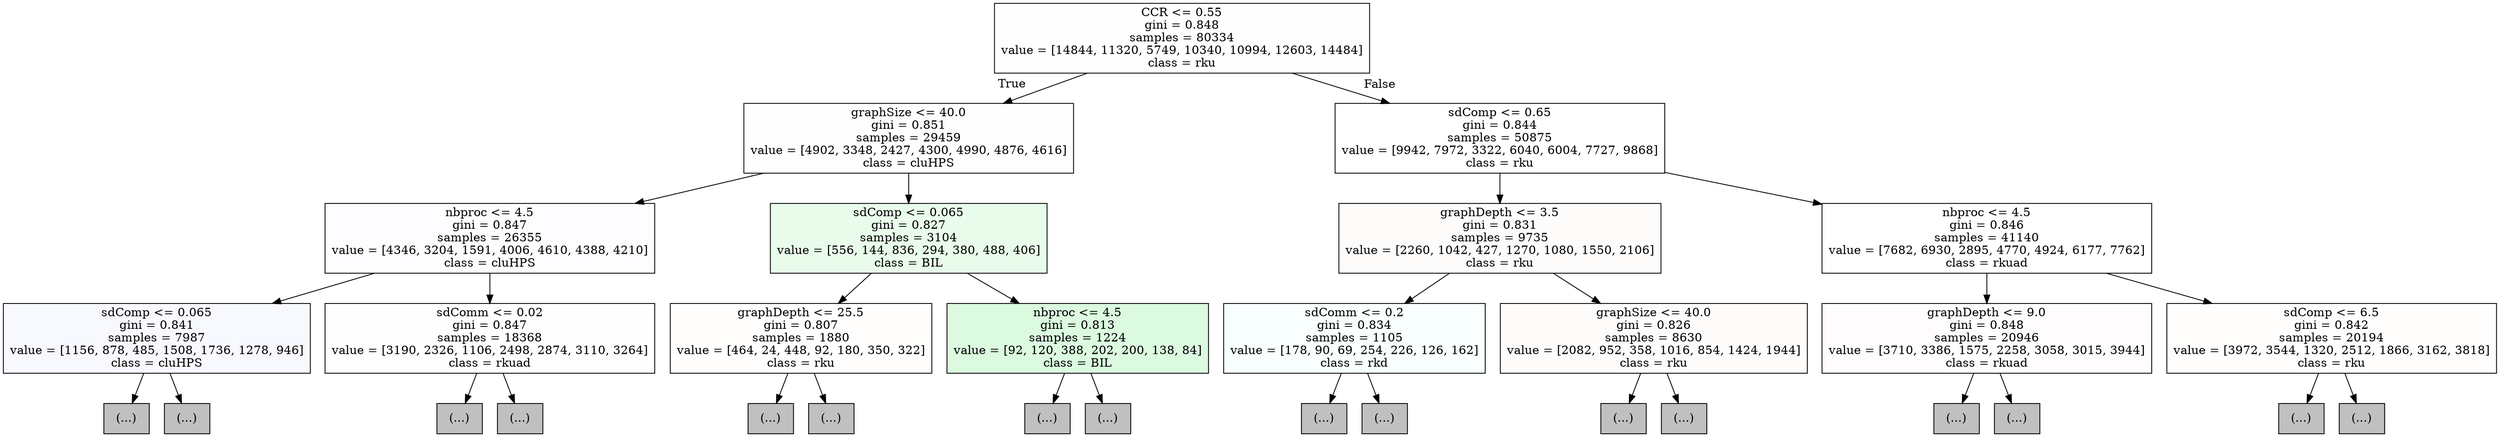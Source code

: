 digraph Tree {
node [shape=box, style="filled", color="black"] ;
0 [label="CCR <= 0.55\ngini = 0.848\nsamples = 80334\nvalue = [14844, 11320, 5749, 10340, 10994, 12603, 14484]\nclass = rku", fillcolor="#fffefe"] ;
1 [label="graphSize <= 40.0\ngini = 0.851\nsamples = 29459\nvalue = [4902, 3348, 2427, 4300, 4990, 4876, 4616]\nclass = cluHPS", fillcolor="#fefeff"] ;
0 -> 1 [labeldistance=2.5, labelangle=45, headlabel="True"] ;
2 [label="nbproc <= 4.5\ngini = 0.847\nsamples = 26355\nvalue = [4346, 3204, 1591, 4006, 4610, 4388, 4210]\nclass = cluHPS", fillcolor="#fdfdff"] ;
1 -> 2 ;
3 [label="sdComp <= 0.065\ngini = 0.841\nsamples = 7987\nvalue = [1156, 878, 485, 1508, 1736, 1278, 946]\nclass = cluHPS", fillcolor="#f8f9fe"] ;
2 -> 3 ;
4 [label="(...)", fillcolor="#C0C0C0"] ;
3 -> 4 ;
51 [label="(...)", fillcolor="#C0C0C0"] ;
3 -> 51 ;
74 [label="sdComm <= 0.02\ngini = 0.847\nsamples = 18368\nvalue = [3190, 2326, 1106, 2498, 2874, 3110, 3264]\nclass = rkuad", fillcolor="#fffefe"] ;
2 -> 74 ;
75 [label="(...)", fillcolor="#C0C0C0"] ;
74 -> 75 ;
98 [label="(...)", fillcolor="#C0C0C0"] ;
74 -> 98 ;
145 [label="sdComp <= 0.065\ngini = 0.827\nsamples = 3104\nvalue = [556, 144, 836, 294, 380, 488, 406]\nclass = BIL", fillcolor="#e9fceb"] ;
1 -> 145 ;
146 [label="graphDepth <= 25.5\ngini = 0.807\nsamples = 1880\nvalue = [464, 24, 448, 92, 180, 350, 322]\nclass = rku", fillcolor="#fffefd"] ;
145 -> 146 ;
147 [label="(...)", fillcolor="#C0C0C0"] ;
146 -> 147 ;
208 [label="(...)", fillcolor="#C0C0C0"] ;
146 -> 208 ;
231 [label="nbproc <= 4.5\ngini = 0.813\nsamples = 1224\nvalue = [92, 120, 388, 202, 200, 138, 84]\nclass = BIL", fillcolor="#dbfadf"] ;
145 -> 231 ;
232 [label="(...)", fillcolor="#C0C0C0"] ;
231 -> 232 ;
255 [label="(...)", fillcolor="#C0C0C0"] ;
231 -> 255 ;
278 [label="sdComp <= 0.65\ngini = 0.844\nsamples = 50875\nvalue = [9942, 7972, 3322, 6040, 6004, 7727, 9868]\nclass = rku", fillcolor="#ffffff"] ;
0 -> 278 [labeldistance=2.5, labelangle=-45, headlabel="False"] ;
279 [label="graphDepth <= 3.5\ngini = 0.831\nsamples = 9735\nvalue = [2260, 1042, 427, 1270, 1080, 1550, 2106]\nclass = rku", fillcolor="#fefcfb"] ;
278 -> 279 ;
280 [label="sdComm <= 0.2\ngini = 0.834\nsamples = 1105\nvalue = [178, 90, 69, 254, 226, 126, 162]\nclass = rkd", fillcolor="#f9fefe"] ;
279 -> 280 ;
281 [label="(...)", fillcolor="#C0C0C0"] ;
280 -> 281 ;
288 [label="(...)", fillcolor="#C0C0C0"] ;
280 -> 288 ;
303 [label="graphSize <= 40.0\ngini = 0.826\nsamples = 8630\nvalue = [2082, 952, 358, 1016, 854, 1424, 1944]\nclass = rku", fillcolor="#fefcfb"] ;
279 -> 303 ;
304 [label="(...)", fillcolor="#C0C0C0"] ;
303 -> 304 ;
373 [label="(...)", fillcolor="#C0C0C0"] ;
303 -> 373 ;
460 [label="nbproc <= 4.5\ngini = 0.846\nsamples = 41140\nvalue = [7682, 6930, 2895, 4770, 4924, 6177, 7762]\nclass = rkuad", fillcolor="#ffffff"] ;
278 -> 460 ;
461 [label="graphDepth <= 9.0\ngini = 0.848\nsamples = 20946\nvalue = [3710, 3386, 1575, 2258, 3058, 3015, 3944]\nclass = rkuad", fillcolor="#fffcfd"] ;
460 -> 461 ;
462 [label="(...)", fillcolor="#C0C0C0"] ;
461 -> 462 ;
557 [label="(...)", fillcolor="#C0C0C0"] ;
461 -> 557 ;
652 [label="sdComp <= 6.5\ngini = 0.842\nsamples = 20194\nvalue = [3972, 3544, 1320, 2512, 1866, 3162, 3818]\nclass = rku", fillcolor="#fffefd"] ;
460 -> 652 ;
653 [label="(...)", fillcolor="#C0C0C0"] ;
652 -> 653 ;
796 [label="(...)", fillcolor="#C0C0C0"] ;
652 -> 796 ;
}